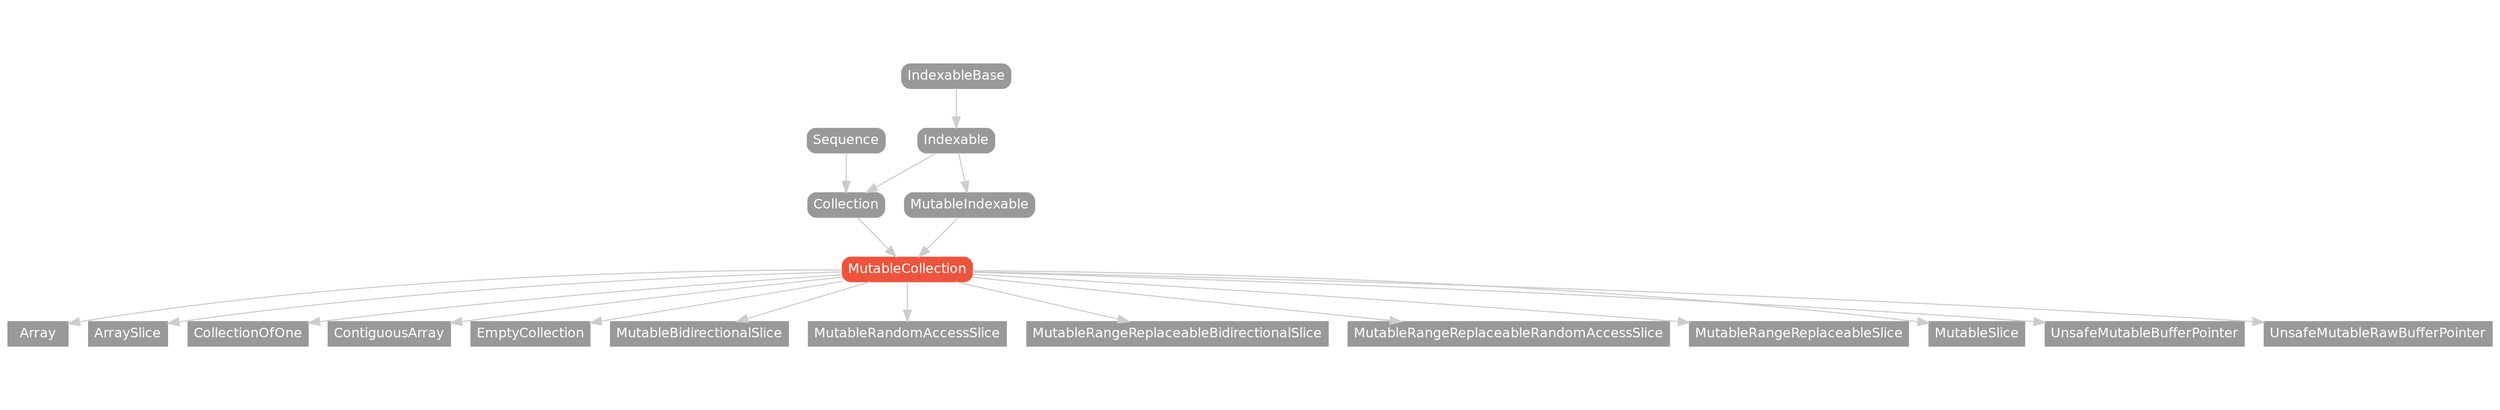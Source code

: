 strict digraph "MutableCollection - Type Hierarchy - SwiftDoc.org" {
    pad="0.1,0.8"
    node [shape=box, style="filled,rounded", color="#999999", fillcolor="#999999", fontcolor=white, fontname=Helvetica, fontnames="Helvetica,sansserif", fontsize=12, margin="0.07,0.05", height="0.3"]
    edge [color="#cccccc"]
    "Array" [URL="/type/Array/hierarchy/", style=filled]
    "ArraySlice" [URL="/type/ArraySlice/hierarchy/", style=filled]
    "Collection" [URL="/protocol/Collection/hierarchy/"]
    "CollectionOfOne" [URL="/type/CollectionOfOne/hierarchy/", style=filled]
    "ContiguousArray" [URL="/type/ContiguousArray/hierarchy/", style=filled]
    "EmptyCollection" [URL="/type/EmptyCollection/hierarchy/", style=filled]
    "Indexable" [URL="/protocol/Indexable/hierarchy/"]
    "IndexableBase" [URL="/protocol/IndexableBase/hierarchy/"]
    "MutableBidirectionalSlice" [URL="/type/MutableBidirectionalSlice/hierarchy/", style=filled]
    "MutableCollection" [URL="/protocol/MutableCollection/", style="filled,rounded", fillcolor="#ee543d", color="#ee543d"]
    "MutableIndexable" [URL="/protocol/MutableIndexable/hierarchy/"]
    "MutableRandomAccessSlice" [URL="/type/MutableRandomAccessSlice/hierarchy/", style=filled]
    "MutableRangeReplaceableBidirectionalSlice" [URL="/type/MutableRangeReplaceableBidirectionalSlice/hierarchy/", style=filled]
    "MutableRangeReplaceableRandomAccessSlice" [URL="/type/MutableRangeReplaceableRandomAccessSlice/hierarchy/", style=filled]
    "MutableRangeReplaceableSlice" [URL="/type/MutableRangeReplaceableSlice/hierarchy/", style=filled]
    "MutableSlice" [URL="/type/MutableSlice/hierarchy/", style=filled]
    "Sequence" [URL="/protocol/Sequence/hierarchy/"]
    "UnsafeMutableBufferPointer" [URL="/type/UnsafeMutableBufferPointer/hierarchy/", style=filled]
    "UnsafeMutableRawBufferPointer" [URL="/type/UnsafeMutableRawBufferPointer/hierarchy/", style=filled]    "MutableCollection" -> "Array"
    "MutableCollection" -> "ArraySlice"
    "MutableCollection" -> "CollectionOfOne"
    "MutableCollection" -> "ContiguousArray"
    "MutableCollection" -> "EmptyCollection"
    "MutableCollection" -> "MutableBidirectionalSlice"
    "MutableCollection" -> "MutableRandomAccessSlice"
    "MutableCollection" -> "MutableRangeReplaceableBidirectionalSlice"
    "MutableCollection" -> "MutableRangeReplaceableRandomAccessSlice"
    "MutableCollection" -> "MutableRangeReplaceableSlice"
    "MutableCollection" -> "MutableSlice"
    "MutableCollection" -> "UnsafeMutableBufferPointer"
    "MutableCollection" -> "UnsafeMutableRawBufferPointer"
    "MutableIndexable" -> "MutableCollection"
    "Collection" -> "MutableCollection"
    "Indexable" -> "MutableIndexable"
    "IndexableBase" -> "Indexable"
    "Indexable" -> "Collection"
    "Sequence" -> "Collection"
    "IndexableBase" -> "Indexable"
    subgraph Types {
        rank = max; "Array"; "ArraySlice"; "CollectionOfOne"; "ContiguousArray"; "EmptyCollection"; "MutableBidirectionalSlice"; "MutableRandomAccessSlice"; "MutableRangeReplaceableBidirectionalSlice"; "MutableRangeReplaceableRandomAccessSlice"; "MutableRangeReplaceableSlice"; "MutableSlice"; "UnsafeMutableBufferPointer"; "UnsafeMutableRawBufferPointer";
    }
}